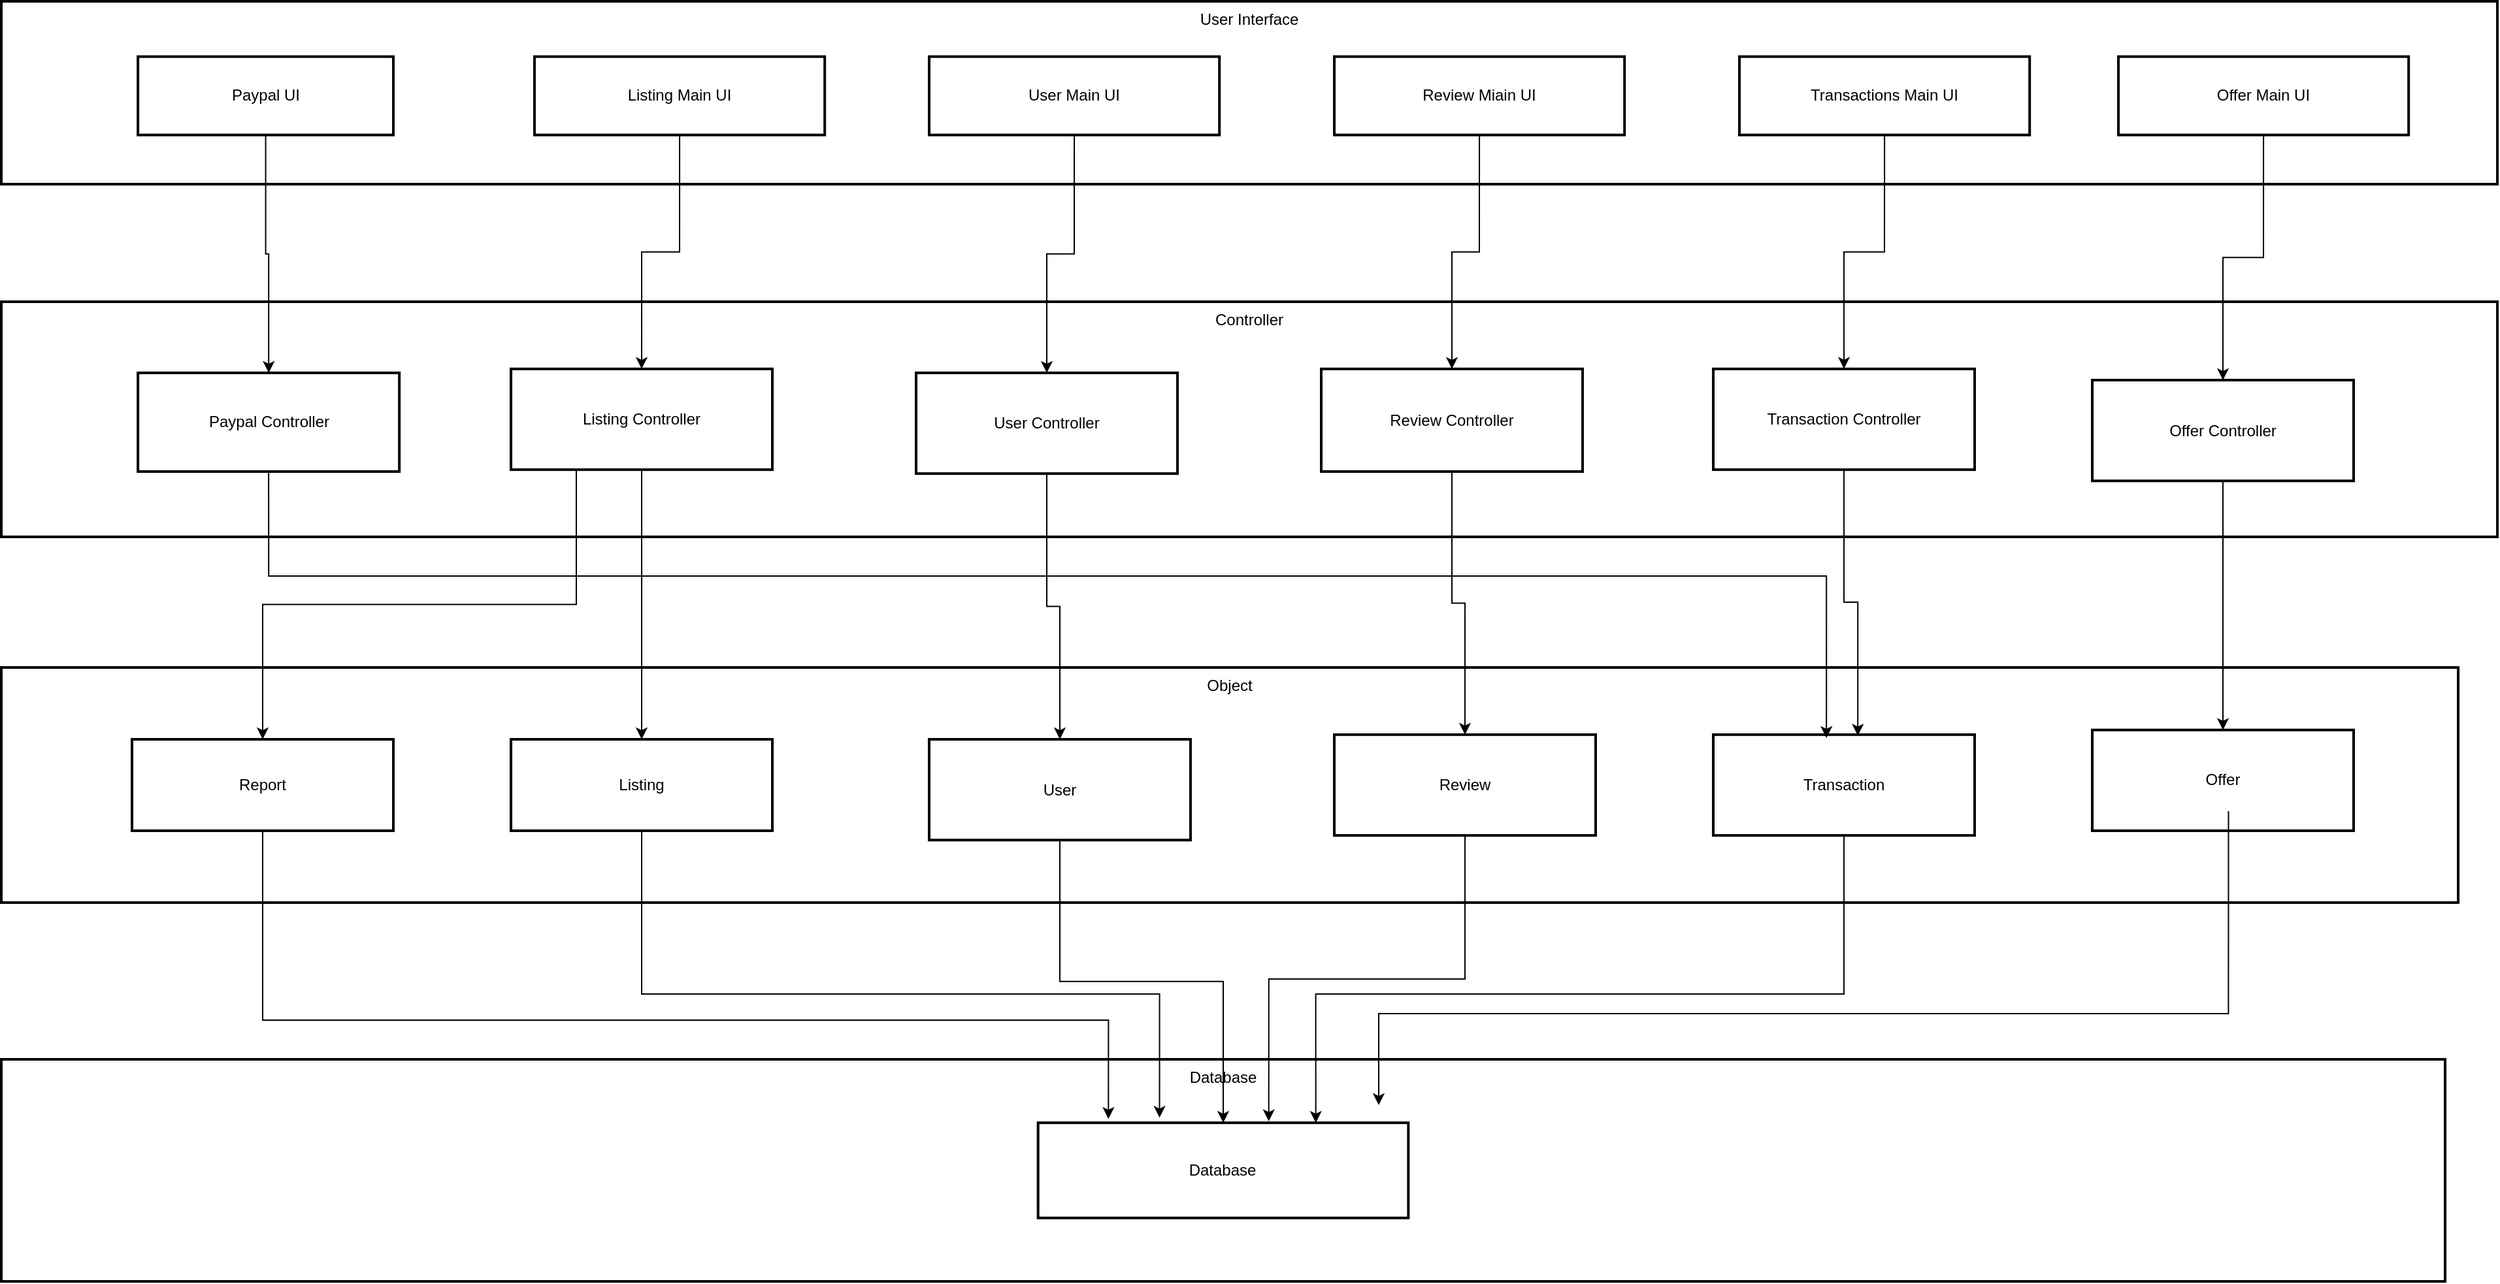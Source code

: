 <mxfile version="24.7.17">
  <diagram name="Page-1" id="ARr8byzagOsy6d4fog0Z">
    <mxGraphModel grid="1" page="1" gridSize="10" guides="1" tooltips="1" connect="1" arrows="1" fold="1" pageScale="1" pageWidth="827" pageHeight="1169" math="0" shadow="0">
      <root>
        <mxCell id="0" />
        <mxCell id="1" parent="0" />
        <mxCell id="3" value="User Interface" style="whiteSpace=wrap;strokeWidth=2;verticalAlign=top;" vertex="1" parent="1">
          <mxGeometry x="-640" y="120" width="1910" height="140" as="geometry" />
        </mxCell>
        <mxCell id="4" value="Listing Main UI" style="whiteSpace=wrap;strokeWidth=2;" vertex="1" parent="3">
          <mxGeometry x="407.995" y="42.34" width="222.093" height="60" as="geometry" />
        </mxCell>
        <mxCell id="5" value="User Main UI" style="whiteSpace=wrap;strokeWidth=2;" vertex="1" parent="3">
          <mxGeometry x="710.001" y="42.335" width="222.093" height="60" as="geometry" />
        </mxCell>
        <mxCell id="9nB9IDwyf26xXd7as6PN-29" value="Paypal UI" style="whiteSpace=wrap;strokeWidth=2;" vertex="1" parent="3">
          <mxGeometry x="104.56" y="42.34" width="195.44" height="60" as="geometry" />
        </mxCell>
        <mxCell id="9nB9IDwyf26xXd7as6PN-35" value="Transactions Main UI" style="whiteSpace=wrap;strokeWidth=2;" vertex="1" parent="3">
          <mxGeometry x="1330.001" y="42.335" width="222.093" height="60" as="geometry" />
        </mxCell>
        <mxCell id="9nB9IDwyf26xXd7as6PN-34" value="Review Miain UI" style="whiteSpace=wrap;strokeWidth=2;" vertex="1" parent="3">
          <mxGeometry x="1019.999" y="42.335" width="222.093" height="60" as="geometry" />
        </mxCell>
        <mxCell id="wAwoR_VUH3yuQv6zJydg-29" value="Offer Main UI" style="whiteSpace=wrap;strokeWidth=2;" vertex="1" parent="3">
          <mxGeometry x="1620.001" y="42.335" width="222.093" height="60" as="geometry" />
        </mxCell>
        <mxCell id="9nB9IDwyf26xXd7as6PN-36" value="Controller" style="whiteSpace=wrap;strokeWidth=2;verticalAlign=top;" vertex="1" parent="1">
          <mxGeometry x="-640" y="350" width="1910" height="180" as="geometry" />
        </mxCell>
        <mxCell id="9nB9IDwyf26xXd7as6PN-37" value="Listing Controller" style="whiteSpace=wrap;strokeWidth=2;" vertex="1" parent="9nB9IDwyf26xXd7as6PN-36">
          <mxGeometry x="389.995" y="51.427" width="200" height="77.143" as="geometry" />
        </mxCell>
        <mxCell id="9nB9IDwyf26xXd7as6PN-38" value="User Controller" style="whiteSpace=wrap;strokeWidth=2;" vertex="1" parent="9nB9IDwyf26xXd7as6PN-36">
          <mxGeometry x="700.001" y="54.431" width="200" height="77.143" as="geometry" />
        </mxCell>
        <mxCell id="9nB9IDwyf26xXd7as6PN-39" value="Paypal Controller" style="whiteSpace=wrap;strokeWidth=2;" vertex="1" parent="9nB9IDwyf26xXd7as6PN-36">
          <mxGeometry x="104.56" y="54.44" width="200" height="75.56" as="geometry" />
        </mxCell>
        <mxCell id="9nB9IDwyf26xXd7as6PN-40" value="Transaction Controller" style="whiteSpace=wrap;strokeWidth=2;" vertex="1" parent="9nB9IDwyf26xXd7as6PN-36">
          <mxGeometry x="1310.001" y="51.423" width="200" height="77.143" as="geometry" />
        </mxCell>
        <mxCell id="9nB9IDwyf26xXd7as6PN-41" value="Review Controller" style="whiteSpace=wrap;strokeWidth=2;" vertex="1" parent="9nB9IDwyf26xXd7as6PN-36">
          <mxGeometry x="1010" y="51.43" width="200" height="78.57" as="geometry" />
        </mxCell>
        <mxCell id="wAwoR_VUH3yuQv6zJydg-36" value="Offer Controller" style="whiteSpace=wrap;strokeWidth=2;" vertex="1" parent="9nB9IDwyf26xXd7as6PN-36">
          <mxGeometry x="1600.001" y="60.003" width="200" height="77.143" as="geometry" />
        </mxCell>
        <mxCell id="9nB9IDwyf26xXd7as6PN-42" value="Object" style="whiteSpace=wrap;strokeWidth=2;verticalAlign=top;" vertex="1" parent="1">
          <mxGeometry x="-640" y="630" width="1880" height="180" as="geometry" />
        </mxCell>
        <mxCell id="9nB9IDwyf26xXd7as6PN-48" value="Database" style="whiteSpace=wrap;strokeWidth=2;verticalAlign=top;" vertex="1" parent="1">
          <mxGeometry x="-640" y="930" width="1870" height="170" as="geometry" />
        </mxCell>
        <mxCell id="9nB9IDwyf26xXd7as6PN-53" value="Database" style="whiteSpace=wrap;strokeWidth=2;" vertex="1" parent="9nB9IDwyf26xXd7as6PN-48">
          <mxGeometry x="793.336" y="48.572" width="283.333" height="72.857" as="geometry" />
        </mxCell>
        <mxCell id="9nB9IDwyf26xXd7as6PN-54" style="edgeStyle=orthogonalEdgeStyle;rounded=0;orthogonalLoop=1;jettySize=auto;html=1;exitX=0.5;exitY=1;exitDx=0;exitDy=0;" edge="1" parent="1" source="9nB9IDwyf26xXd7as6PN-29" target="9nB9IDwyf26xXd7as6PN-39">
          <mxGeometry relative="1" as="geometry" />
        </mxCell>
        <mxCell id="9nB9IDwyf26xXd7as6PN-55" style="edgeStyle=orthogonalEdgeStyle;rounded=0;orthogonalLoop=1;jettySize=auto;html=1;exitX=0.5;exitY=1;exitDx=0;exitDy=0;entryX=0.5;entryY=0;entryDx=0;entryDy=0;" edge="1" parent="1" source="4" target="9nB9IDwyf26xXd7as6PN-37">
          <mxGeometry relative="1" as="geometry" />
        </mxCell>
        <mxCell id="9nB9IDwyf26xXd7as6PN-56" style="edgeStyle=orthogonalEdgeStyle;rounded=0;orthogonalLoop=1;jettySize=auto;html=1;exitX=0.5;exitY=1;exitDx=0;exitDy=0;entryX=0.5;entryY=0;entryDx=0;entryDy=0;" edge="1" parent="1" source="5" target="9nB9IDwyf26xXd7as6PN-38">
          <mxGeometry relative="1" as="geometry" />
        </mxCell>
        <mxCell id="9nB9IDwyf26xXd7as6PN-57" style="edgeStyle=orthogonalEdgeStyle;rounded=0;orthogonalLoop=1;jettySize=auto;html=1;exitX=0.5;exitY=1;exitDx=0;exitDy=0;entryX=0.5;entryY=0;entryDx=0;entryDy=0;" edge="1" parent="1" source="9nB9IDwyf26xXd7as6PN-34" target="9nB9IDwyf26xXd7as6PN-41">
          <mxGeometry relative="1" as="geometry" />
        </mxCell>
        <mxCell id="9nB9IDwyf26xXd7as6PN-58" style="edgeStyle=orthogonalEdgeStyle;rounded=0;orthogonalLoop=1;jettySize=auto;html=1;exitX=0.5;exitY=1;exitDx=0;exitDy=0;entryX=0.5;entryY=0;entryDx=0;entryDy=0;" edge="1" parent="1" source="9nB9IDwyf26xXd7as6PN-35" target="9nB9IDwyf26xXd7as6PN-40">
          <mxGeometry relative="1" as="geometry" />
        </mxCell>
        <mxCell id="3EMCVun55IqncbKja6-U-29" style="edgeStyle=orthogonalEdgeStyle;rounded=0;orthogonalLoop=1;jettySize=auto;html=1;exitX=0.5;exitY=1;exitDx=0;exitDy=0;entryX=0.5;entryY=0;entryDx=0;entryDy=0;" edge="1" parent="1" source="wAwoR_VUH3yuQv6zJydg-29" target="wAwoR_VUH3yuQv6zJydg-36">
          <mxGeometry relative="1" as="geometry">
            <mxPoint x="1121" y="226" as="sourcePoint" />
            <mxPoint x="1080" y="410" as="targetPoint" />
          </mxGeometry>
        </mxCell>
        <mxCell id="3EMCVun55IqncbKja6-U-38" value="Listing" style="whiteSpace=wrap;strokeWidth=2;" vertex="1" parent="1">
          <mxGeometry x="-250" y="685" width="200" height="70" as="geometry" />
        </mxCell>
        <mxCell id="rTDWzOhS_OqG2cPCv-m0-23" style="edgeStyle=orthogonalEdgeStyle;rounded=0;orthogonalLoop=1;jettySize=auto;html=1;exitX=0.5;exitY=1;exitDx=0;exitDy=0;entryX=0.19;entryY=-0.041;entryDx=0;entryDy=0;entryPerimeter=0;" edge="1" parent="1" source="rTDWzOhS_OqG2cPCv-m0-5" target="9nB9IDwyf26xXd7as6PN-53">
          <mxGeometry relative="1" as="geometry">
            <mxPoint x="224" y="979" as="targetPoint" />
            <Array as="points">
              <mxPoint x="-440" y="900" />
              <mxPoint x="207" y="900" />
            </Array>
          </mxGeometry>
        </mxCell>
        <mxCell id="rTDWzOhS_OqG2cPCv-m0-5" value="Report" style="whiteSpace=wrap;strokeWidth=2;" vertex="1" parent="1">
          <mxGeometry x="-540" y="685" width="200" height="70" as="geometry" />
        </mxCell>
        <mxCell id="rTDWzOhS_OqG2cPCv-m0-25" style="edgeStyle=orthogonalEdgeStyle;rounded=0;orthogonalLoop=1;jettySize=auto;html=1;exitX=0.5;exitY=1;exitDx=0;exitDy=0;entryX=0.5;entryY=0;entryDx=0;entryDy=0;" edge="1" parent="1" source="rTDWzOhS_OqG2cPCv-m0-6" target="9nB9IDwyf26xXd7as6PN-53">
          <mxGeometry relative="1" as="geometry" />
        </mxCell>
        <mxCell id="rTDWzOhS_OqG2cPCv-m0-6" value="User" style="whiteSpace=wrap;strokeWidth=2;" vertex="1" parent="1">
          <mxGeometry x="69.995" y="684.997" width="200" height="77.143" as="geometry" />
        </mxCell>
        <mxCell id="rTDWzOhS_OqG2cPCv-m0-7" value="Review" style="whiteSpace=wrap;strokeWidth=2;" vertex="1" parent="1">
          <mxGeometry x="379.995" y="681.427" width="200" height="77.143" as="geometry" />
        </mxCell>
        <mxCell id="rTDWzOhS_OqG2cPCv-m0-13" style="edgeStyle=orthogonalEdgeStyle;rounded=0;orthogonalLoop=1;jettySize=auto;html=1;entryX=0.5;entryY=0;entryDx=0;entryDy=0;exitX=0.5;exitY=1;exitDx=0;exitDy=0;" edge="1" parent="1" source="9nB9IDwyf26xXd7as6PN-37" target="3EMCVun55IqncbKja6-U-38">
          <mxGeometry relative="1" as="geometry">
            <mxPoint x="-180" y="481" as="sourcePoint" />
            <mxPoint x="-441" y="662" as="targetPoint" />
          </mxGeometry>
        </mxCell>
        <mxCell id="rTDWzOhS_OqG2cPCv-m0-27" style="edgeStyle=orthogonalEdgeStyle;rounded=0;orthogonalLoop=1;jettySize=auto;html=1;exitX=0.5;exitY=1;exitDx=0;exitDy=0;entryX=0.75;entryY=0;entryDx=0;entryDy=0;" edge="1" parent="1" source="rTDWzOhS_OqG2cPCv-m0-16" target="9nB9IDwyf26xXd7as6PN-53">
          <mxGeometry relative="1" as="geometry">
            <Array as="points">
              <mxPoint x="770" y="880" />
              <mxPoint x="366" y="880" />
            </Array>
          </mxGeometry>
        </mxCell>
        <mxCell id="rTDWzOhS_OqG2cPCv-m0-16" value="Transaction" style="whiteSpace=wrap;strokeWidth=2;" vertex="1" parent="1">
          <mxGeometry x="669.995" y="681.427" width="200" height="77.143" as="geometry" />
        </mxCell>
        <mxCell id="rTDWzOhS_OqG2cPCv-m0-17" value="Offer" style="whiteSpace=wrap;strokeWidth=2;" vertex="1" parent="1">
          <mxGeometry x="959.995" y="677.857" width="200" height="77.143" as="geometry" />
        </mxCell>
        <mxCell id="rTDWzOhS_OqG2cPCv-m0-18" style="edgeStyle=orthogonalEdgeStyle;rounded=0;orthogonalLoop=1;jettySize=auto;html=1;exitX=0.25;exitY=1;exitDx=0;exitDy=0;entryX=0.5;entryY=0;entryDx=0;entryDy=0;" edge="1" parent="1" source="9nB9IDwyf26xXd7as6PN-37" target="rTDWzOhS_OqG2cPCv-m0-5">
          <mxGeometry relative="1" as="geometry" />
        </mxCell>
        <mxCell id="rTDWzOhS_OqG2cPCv-m0-19" style="edgeStyle=orthogonalEdgeStyle;rounded=0;orthogonalLoop=1;jettySize=auto;html=1;exitX=0.5;exitY=1;exitDx=0;exitDy=0;" edge="1" parent="1" source="9nB9IDwyf26xXd7as6PN-38" target="rTDWzOhS_OqG2cPCv-m0-6">
          <mxGeometry relative="1" as="geometry" />
        </mxCell>
        <mxCell id="rTDWzOhS_OqG2cPCv-m0-20" style="edgeStyle=orthogonalEdgeStyle;rounded=0;orthogonalLoop=1;jettySize=auto;html=1;exitX=0.5;exitY=1;exitDx=0;exitDy=0;entryX=0.5;entryY=0;entryDx=0;entryDy=0;" edge="1" parent="1" source="9nB9IDwyf26xXd7as6PN-41" target="rTDWzOhS_OqG2cPCv-m0-7">
          <mxGeometry relative="1" as="geometry" />
        </mxCell>
        <mxCell id="rTDWzOhS_OqG2cPCv-m0-21" style="edgeStyle=orthogonalEdgeStyle;rounded=0;orthogonalLoop=1;jettySize=auto;html=1;exitX=0.5;exitY=1;exitDx=0;exitDy=0;entryX=0.553;entryY=0.01;entryDx=0;entryDy=0;entryPerimeter=0;" edge="1" parent="1" source="9nB9IDwyf26xXd7as6PN-40" target="rTDWzOhS_OqG2cPCv-m0-16">
          <mxGeometry relative="1" as="geometry" />
        </mxCell>
        <mxCell id="rTDWzOhS_OqG2cPCv-m0-22" style="edgeStyle=orthogonalEdgeStyle;rounded=0;orthogonalLoop=1;jettySize=auto;html=1;exitX=0.5;exitY=1;exitDx=0;exitDy=0;" edge="1" parent="1" source="wAwoR_VUH3yuQv6zJydg-36" target="rTDWzOhS_OqG2cPCv-m0-17">
          <mxGeometry relative="1" as="geometry" />
        </mxCell>
        <mxCell id="rTDWzOhS_OqG2cPCv-m0-24" style="edgeStyle=orthogonalEdgeStyle;rounded=0;orthogonalLoop=1;jettySize=auto;html=1;exitX=0.5;exitY=1;exitDx=0;exitDy=0;entryX=0.328;entryY=-0.054;entryDx=0;entryDy=0;entryPerimeter=0;" edge="1" parent="1" source="3EMCVun55IqncbKja6-U-38" target="9nB9IDwyf26xXd7as6PN-53">
          <mxGeometry relative="1" as="geometry">
            <mxPoint x="260" y="970" as="targetPoint" />
            <Array as="points">
              <mxPoint x="-150" y="880" />
              <mxPoint x="246" y="880" />
            </Array>
          </mxGeometry>
        </mxCell>
        <mxCell id="rTDWzOhS_OqG2cPCv-m0-26" style="edgeStyle=orthogonalEdgeStyle;rounded=0;orthogonalLoop=1;jettySize=auto;html=1;exitX=0.5;exitY=1;exitDx=0;exitDy=0;entryX=0.623;entryY=-0.017;entryDx=0;entryDy=0;entryPerimeter=0;" edge="1" parent="1" source="rTDWzOhS_OqG2cPCv-m0-7" target="9nB9IDwyf26xXd7as6PN-53">
          <mxGeometry relative="1" as="geometry" />
        </mxCell>
        <mxCell id="rTDWzOhS_OqG2cPCv-m0-28" style="edgeStyle=orthogonalEdgeStyle;rounded=0;orthogonalLoop=1;jettySize=auto;html=1;exitX=0.5;exitY=1;exitDx=0;exitDy=0;entryX=0.905;entryY=0.02;entryDx=0;entryDy=0;entryPerimeter=0;" edge="1" parent="1">
          <mxGeometry relative="1" as="geometry">
            <mxPoint x="1064.245" y="740.0" as="sourcePoint" />
            <mxPoint x="414.003" y="965.03" as="targetPoint" />
            <Array as="points">
              <mxPoint x="1064.25" y="895" />
              <mxPoint x="414.25" y="895" />
            </Array>
          </mxGeometry>
        </mxCell>
        <mxCell id="rTDWzOhS_OqG2cPCv-m0-29" style="edgeStyle=orthogonalEdgeStyle;rounded=0;orthogonalLoop=1;jettySize=auto;html=1;exitX=0.5;exitY=1;exitDx=0;exitDy=0;entryX=0.433;entryY=0.033;entryDx=0;entryDy=0;entryPerimeter=0;" edge="1" parent="1" source="9nB9IDwyf26xXd7as6PN-39" target="rTDWzOhS_OqG2cPCv-m0-16">
          <mxGeometry relative="1" as="geometry">
            <Array as="points">
              <mxPoint x="-435" y="560" />
              <mxPoint x="757" y="560" />
            </Array>
          </mxGeometry>
        </mxCell>
      </root>
    </mxGraphModel>
  </diagram>
</mxfile>
